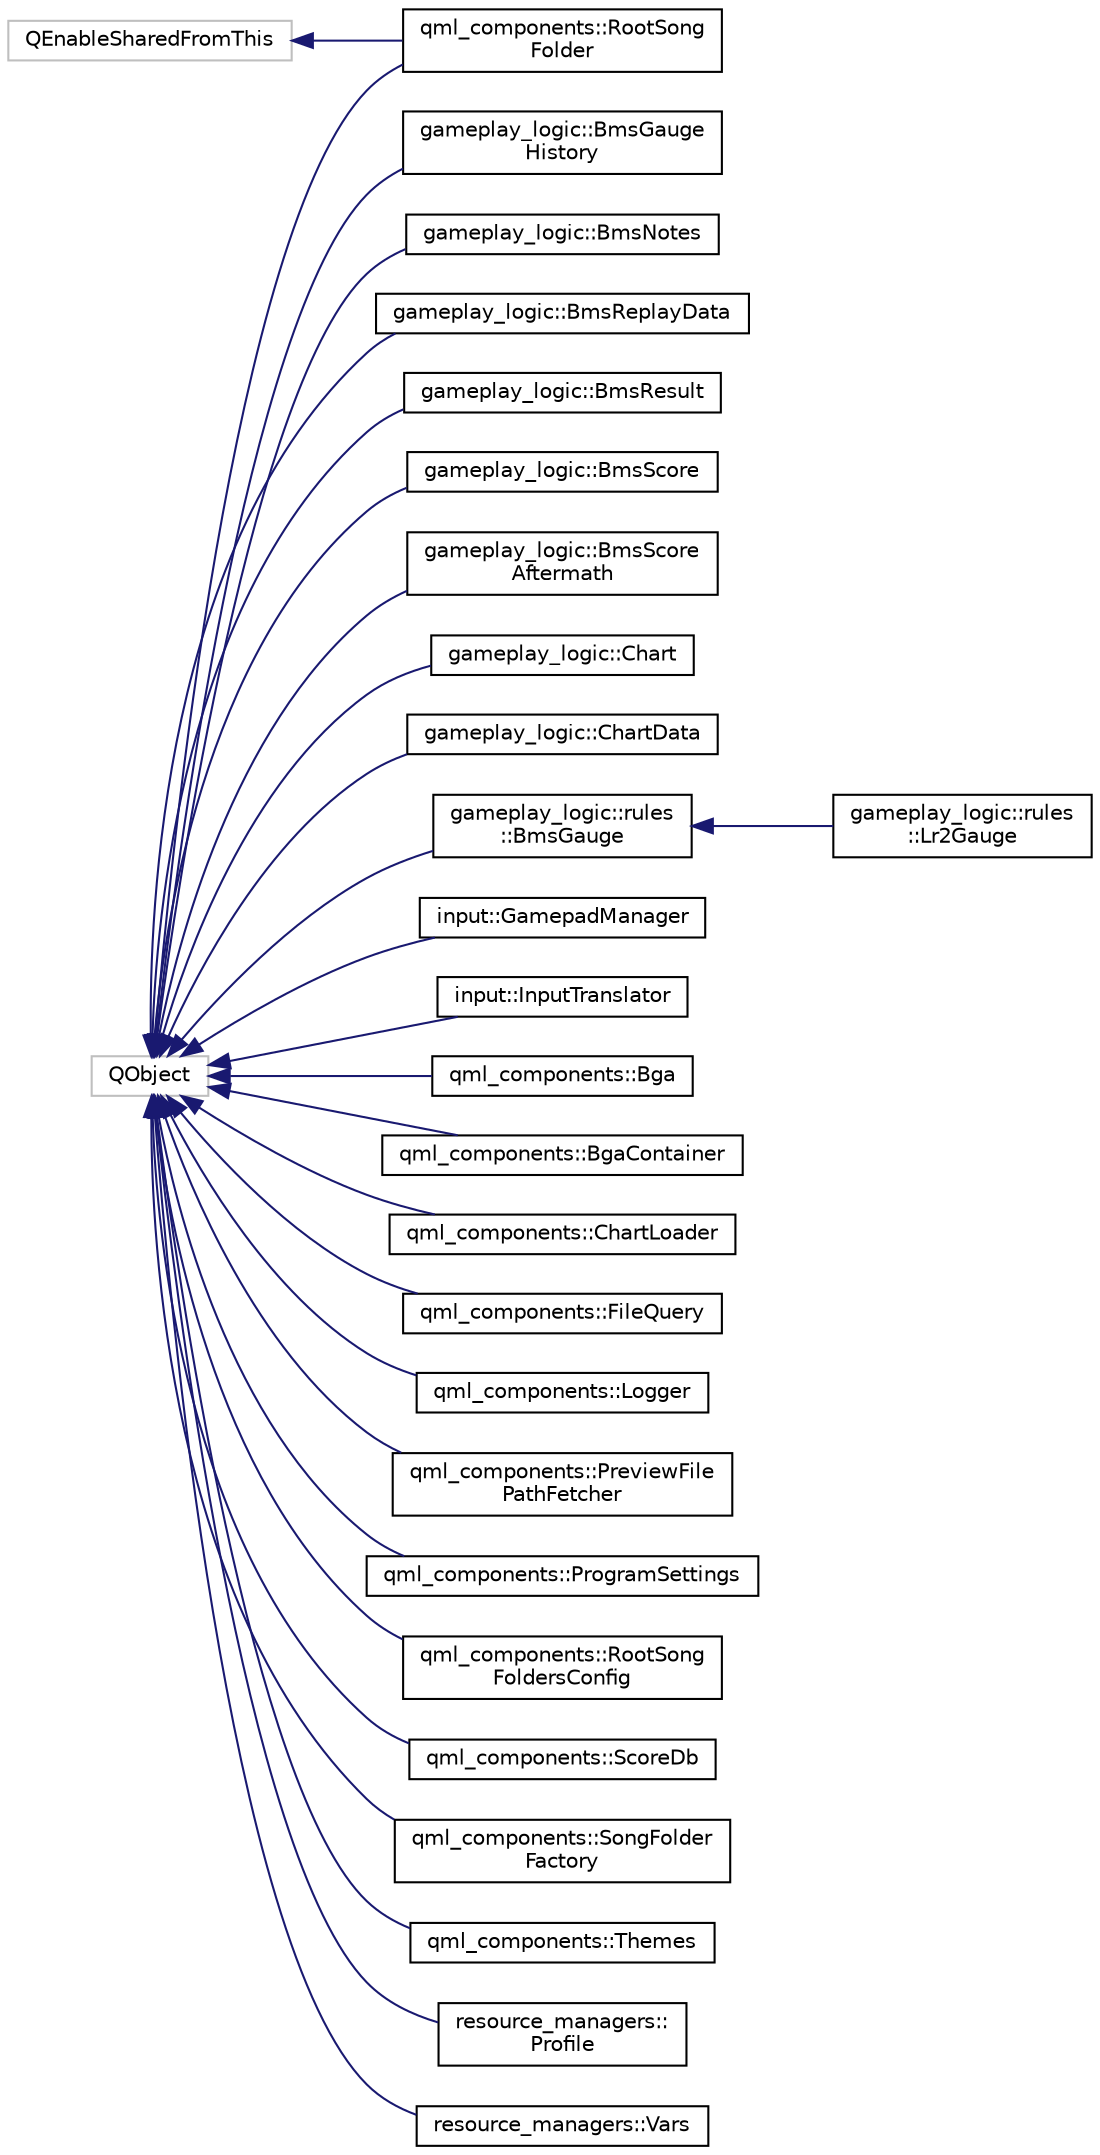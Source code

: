 digraph "Graphical Class Hierarchy"
{
 // LATEX_PDF_SIZE
  edge [fontname="Helvetica",fontsize="10",labelfontname="Helvetica",labelfontsize="10"];
  node [fontname="Helvetica",fontsize="10",shape=record];
  rankdir="LR";
  Node44 [label="QEnableSharedFromThis",height=0.2,width=0.4,color="grey75", fillcolor="white", style="filled",tooltip=" "];
  Node44 -> Node0 [dir="back",color="midnightblue",fontsize="10",style="solid",fontname="Helvetica"];
  Node0 [label="qml_components::RootSong\lFolder",height=0.2,width=0.4,color="black", fillcolor="white", style="filled",URL="$classqml__components_1_1RootSongFolder.html",tooltip=" "];
  Node46 [label="QObject",height=0.2,width=0.4,color="grey75", fillcolor="white", style="filled",tooltip=" "];
  Node46 -> Node47 [dir="back",color="midnightblue",fontsize="10",style="solid",fontname="Helvetica"];
  Node47 [label="gameplay_logic::BmsGauge\lHistory",height=0.2,width=0.4,color="black", fillcolor="white", style="filled",URL="$classgameplay__logic_1_1BmsGaugeHistory.html",tooltip=" "];
  Node46 -> Node48 [dir="back",color="midnightblue",fontsize="10",style="solid",fontname="Helvetica"];
  Node48 [label="gameplay_logic::BmsNotes",height=0.2,width=0.4,color="black", fillcolor="white", style="filled",URL="$classgameplay__logic_1_1BmsNotes.html",tooltip=" "];
  Node46 -> Node49 [dir="back",color="midnightblue",fontsize="10",style="solid",fontname="Helvetica"];
  Node49 [label="gameplay_logic::BmsReplayData",height=0.2,width=0.4,color="black", fillcolor="white", style="filled",URL="$classgameplay__logic_1_1BmsReplayData.html",tooltip=" "];
  Node46 -> Node50 [dir="back",color="midnightblue",fontsize="10",style="solid",fontname="Helvetica"];
  Node50 [label="gameplay_logic::BmsResult",height=0.2,width=0.4,color="black", fillcolor="white", style="filled",URL="$classgameplay__logic_1_1BmsResult.html",tooltip=" "];
  Node46 -> Node51 [dir="back",color="midnightblue",fontsize="10",style="solid",fontname="Helvetica"];
  Node51 [label="gameplay_logic::BmsScore",height=0.2,width=0.4,color="black", fillcolor="white", style="filled",URL="$classgameplay__logic_1_1BmsScore.html",tooltip=" "];
  Node46 -> Node52 [dir="back",color="midnightblue",fontsize="10",style="solid",fontname="Helvetica"];
  Node52 [label="gameplay_logic::BmsScore\lAftermath",height=0.2,width=0.4,color="black", fillcolor="white", style="filled",URL="$classgameplay__logic_1_1BmsScoreAftermath.html",tooltip=" "];
  Node46 -> Node53 [dir="back",color="midnightblue",fontsize="10",style="solid",fontname="Helvetica"];
  Node53 [label="gameplay_logic::Chart",height=0.2,width=0.4,color="black", fillcolor="white", style="filled",URL="$classgameplay__logic_1_1Chart.html",tooltip=" "];
  Node46 -> Node54 [dir="back",color="midnightblue",fontsize="10",style="solid",fontname="Helvetica"];
  Node54 [label="gameplay_logic::ChartData",height=0.2,width=0.4,color="black", fillcolor="white", style="filled",URL="$classgameplay__logic_1_1ChartData.html",tooltip=" "];
  Node46 -> Node55 [dir="back",color="midnightblue",fontsize="10",style="solid",fontname="Helvetica"];
  Node55 [label="gameplay_logic::rules\l::BmsGauge",height=0.2,width=0.4,color="black", fillcolor="white", style="filled",URL="$classgameplay__logic_1_1rules_1_1BmsGauge.html",tooltip=" "];
  Node55 -> Node56 [dir="back",color="midnightblue",fontsize="10",style="solid",fontname="Helvetica"];
  Node56 [label="gameplay_logic::rules\l::Lr2Gauge",height=0.2,width=0.4,color="black", fillcolor="white", style="filled",URL="$classgameplay__logic_1_1rules_1_1Lr2Gauge.html",tooltip=" "];
  Node46 -> Node57 [dir="back",color="midnightblue",fontsize="10",style="solid",fontname="Helvetica"];
  Node57 [label="input::GamepadManager",height=0.2,width=0.4,color="black", fillcolor="white", style="filled",URL="$classinput_1_1GamepadManager.html",tooltip=" "];
  Node46 -> Node58 [dir="back",color="midnightblue",fontsize="10",style="solid",fontname="Helvetica"];
  Node58 [label="input::InputTranslator",height=0.2,width=0.4,color="black", fillcolor="white", style="filled",URL="$classinput_1_1InputTranslator.html",tooltip=" "];
  Node46 -> Node59 [dir="back",color="midnightblue",fontsize="10",style="solid",fontname="Helvetica"];
  Node59 [label="qml_components::Bga",height=0.2,width=0.4,color="black", fillcolor="white", style="filled",URL="$classqml__components_1_1Bga.html",tooltip=" "];
  Node46 -> Node60 [dir="back",color="midnightblue",fontsize="10",style="solid",fontname="Helvetica"];
  Node60 [label="qml_components::BgaContainer",height=0.2,width=0.4,color="black", fillcolor="white", style="filled",URL="$classqml__components_1_1BgaContainer.html",tooltip=" "];
  Node46 -> Node61 [dir="back",color="midnightblue",fontsize="10",style="solid",fontname="Helvetica"];
  Node61 [label="qml_components::ChartLoader",height=0.2,width=0.4,color="black", fillcolor="white", style="filled",URL="$classqml__components_1_1ChartLoader.html",tooltip=" "];
  Node46 -> Node62 [dir="back",color="midnightblue",fontsize="10",style="solid",fontname="Helvetica"];
  Node62 [label="qml_components::FileQuery",height=0.2,width=0.4,color="black", fillcolor="white", style="filled",URL="$classqml__components_1_1FileQuery.html",tooltip=" "];
  Node46 -> Node63 [dir="back",color="midnightblue",fontsize="10",style="solid",fontname="Helvetica"];
  Node63 [label="qml_components::Logger",height=0.2,width=0.4,color="black", fillcolor="white", style="filled",URL="$classqml__components_1_1Logger.html",tooltip=" "];
  Node46 -> Node64 [dir="back",color="midnightblue",fontsize="10",style="solid",fontname="Helvetica"];
  Node64 [label="qml_components::PreviewFile\lPathFetcher",height=0.2,width=0.4,color="black", fillcolor="white", style="filled",URL="$classqml__components_1_1PreviewFilePathFetcher.html",tooltip=" "];
  Node46 -> Node65 [dir="back",color="midnightblue",fontsize="10",style="solid",fontname="Helvetica"];
  Node65 [label="qml_components::ProgramSettings",height=0.2,width=0.4,color="black", fillcolor="white", style="filled",URL="$classqml__components_1_1ProgramSettings.html",tooltip=" "];
  Node46 -> Node0 [dir="back",color="midnightblue",fontsize="10",style="solid",fontname="Helvetica"];
  Node46 -> Node66 [dir="back",color="midnightblue",fontsize="10",style="solid",fontname="Helvetica"];
  Node66 [label="qml_components::RootSong\lFoldersConfig",height=0.2,width=0.4,color="black", fillcolor="white", style="filled",URL="$classqml__components_1_1RootSongFoldersConfig.html",tooltip=" "];
  Node46 -> Node67 [dir="back",color="midnightblue",fontsize="10",style="solid",fontname="Helvetica"];
  Node67 [label="qml_components::ScoreDb",height=0.2,width=0.4,color="black", fillcolor="white", style="filled",URL="$classqml__components_1_1ScoreDb.html",tooltip=" "];
  Node46 -> Node68 [dir="back",color="midnightblue",fontsize="10",style="solid",fontname="Helvetica"];
  Node68 [label="qml_components::SongFolder\lFactory",height=0.2,width=0.4,color="black", fillcolor="white", style="filled",URL="$classqml__components_1_1SongFolderFactory.html",tooltip=" "];
  Node46 -> Node69 [dir="back",color="midnightblue",fontsize="10",style="solid",fontname="Helvetica"];
  Node69 [label="qml_components::Themes",height=0.2,width=0.4,color="black", fillcolor="white", style="filled",URL="$classqml__components_1_1Themes.html",tooltip=" "];
  Node46 -> Node70 [dir="back",color="midnightblue",fontsize="10",style="solid",fontname="Helvetica"];
  Node70 [label="resource_managers::\lProfile",height=0.2,width=0.4,color="black", fillcolor="white", style="filled",URL="$classresource__managers_1_1Profile.html",tooltip=" "];
  Node46 -> Node71 [dir="back",color="midnightblue",fontsize="10",style="solid",fontname="Helvetica"];
  Node71 [label="resource_managers::Vars",height=0.2,width=0.4,color="black", fillcolor="white", style="filled",URL="$classresource__managers_1_1Vars.html",tooltip=" "];
}
